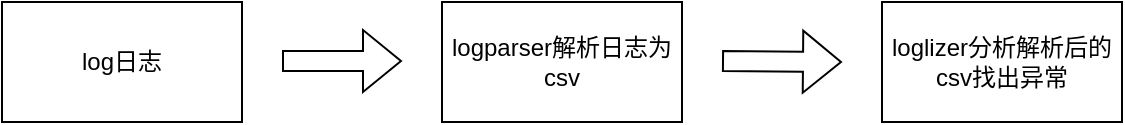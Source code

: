 <mxfile version="17.1.3" type="github">
  <diagram id="D_N1vMfkRav6s2W26J9r" name="第 1 页">
    <mxGraphModel dx="1209" dy="685" grid="1" gridSize="10" guides="1" tooltips="1" connect="1" arrows="1" fold="1" page="1" pageScale="1" pageWidth="827" pageHeight="1169" math="0" shadow="0">
      <root>
        <mxCell id="0" />
        <mxCell id="1" parent="0" />
        <mxCell id="TxIHwkJasvoyD6GsqWF5-1" value="log日志" style="rounded=0;whiteSpace=wrap;html=1;" vertex="1" parent="1">
          <mxGeometry x="40" y="200" width="120" height="60" as="geometry" />
        </mxCell>
        <mxCell id="TxIHwkJasvoyD6GsqWF5-2" value="" style="shape=flexArrow;endArrow=classic;html=1;rounded=0;" edge="1" parent="1">
          <mxGeometry width="50" height="50" relative="1" as="geometry">
            <mxPoint x="180" y="229.5" as="sourcePoint" />
            <mxPoint x="240" y="229.5" as="targetPoint" />
          </mxGeometry>
        </mxCell>
        <mxCell id="TxIHwkJasvoyD6GsqWF5-3" value="logparser解析日志为csv" style="rounded=0;whiteSpace=wrap;html=1;" vertex="1" parent="1">
          <mxGeometry x="260" y="200" width="120" height="60" as="geometry" />
        </mxCell>
        <mxCell id="TxIHwkJasvoyD6GsqWF5-4" value="" style="shape=flexArrow;endArrow=classic;html=1;rounded=0;" edge="1" parent="1">
          <mxGeometry width="50" height="50" relative="1" as="geometry">
            <mxPoint x="400" y="229.5" as="sourcePoint" />
            <mxPoint x="460" y="230" as="targetPoint" />
          </mxGeometry>
        </mxCell>
        <mxCell id="TxIHwkJasvoyD6GsqWF5-5" value="loglizer分析解析后的csv找出异常" style="rounded=0;whiteSpace=wrap;html=1;" vertex="1" parent="1">
          <mxGeometry x="480" y="200" width="120" height="60" as="geometry" />
        </mxCell>
      </root>
    </mxGraphModel>
  </diagram>
</mxfile>

